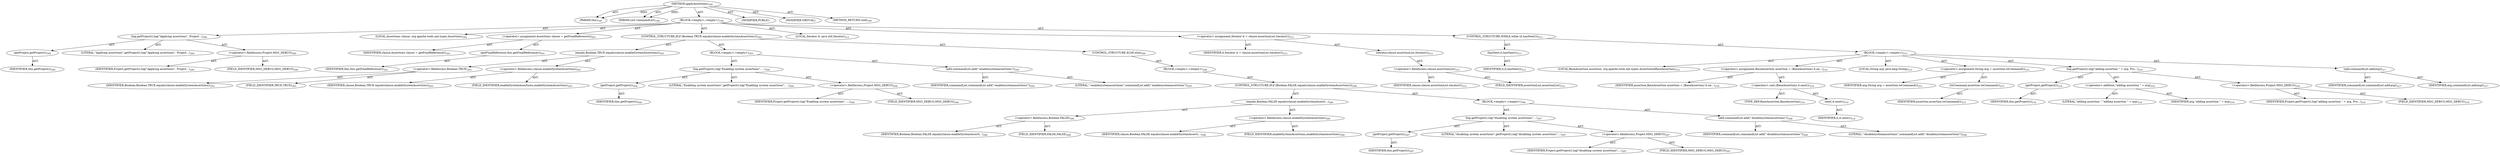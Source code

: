 digraph "applyAssertions" {  
"111669149703" [label = <(METHOD,applyAssertions)<SUB>199</SUB>> ]
"115964116998" [label = <(PARAM,this)<SUB>199</SUB>> ]
"115964117008" [label = <(PARAM,List commandList)<SUB>199</SUB>> ]
"25769803788" [label = <(BLOCK,&lt;empty&gt;,&lt;empty&gt;)<SUB>199</SUB>> ]
"30064771112" [label = <(log,getProject().log(&quot;Applying assertions&quot;, Project...)<SUB>200</SUB>> ]
"30064771113" [label = <(getProject,getProject())<SUB>200</SUB>> ]
"68719476746" [label = <(IDENTIFIER,this,getProject())<SUB>200</SUB>> ]
"90194313223" [label = <(LITERAL,&quot;Applying assertions&quot;,getProject().log(&quot;Applying assertions&quot;, Project...)<SUB>200</SUB>> ]
"30064771114" [label = <(&lt;operator&gt;.fieldAccess,Project.MSG_DEBUG)<SUB>200</SUB>> ]
"68719476783" [label = <(IDENTIFIER,Project,getProject().log(&quot;Applying assertions&quot;, Project...)<SUB>200</SUB>> ]
"55834574855" [label = <(FIELD_IDENTIFIER,MSG_DEBUG,MSG_DEBUG)<SUB>200</SUB>> ]
"94489280515" [label = <(LOCAL,Assertions clause: org.apache.tools.ant.types.Assertions)<SUB>201</SUB>> ]
"30064771115" [label = <(&lt;operator&gt;.assignment,Assertions clause = getFinalReference())<SUB>201</SUB>> ]
"68719476784" [label = <(IDENTIFIER,clause,Assertions clause = getFinalReference())<SUB>201</SUB>> ]
"30064771116" [label = <(getFinalReference,this.getFinalReference())<SUB>201</SUB>> ]
"68719476747" [label = <(IDENTIFIER,this,this.getFinalReference())<SUB>201</SUB>> ]
"47244640260" [label = <(CONTROL_STRUCTURE,IF,if (Boolean.TRUE.equals(clause.enableSystemAssertions)))<SUB>203</SUB>> ]
"30064771117" [label = <(equals,Boolean.TRUE.equals(clause.enableSystemAssertions))<SUB>203</SUB>> ]
"30064771118" [label = <(&lt;operator&gt;.fieldAccess,Boolean.TRUE)<SUB>203</SUB>> ]
"68719476785" [label = <(IDENTIFIER,Boolean,Boolean.TRUE.equals(clause.enableSystemAssertions))<SUB>203</SUB>> ]
"55834574856" [label = <(FIELD_IDENTIFIER,TRUE,TRUE)<SUB>203</SUB>> ]
"30064771119" [label = <(&lt;operator&gt;.fieldAccess,clause.enableSystemAssertions)<SUB>203</SUB>> ]
"68719476786" [label = <(IDENTIFIER,clause,Boolean.TRUE.equals(clause.enableSystemAssertions))<SUB>203</SUB>> ]
"55834574857" [label = <(FIELD_IDENTIFIER,enableSystemAssertions,enableSystemAssertions)<SUB>203</SUB>> ]
"25769803789" [label = <(BLOCK,&lt;empty&gt;,&lt;empty&gt;)<SUB>203</SUB>> ]
"30064771120" [label = <(log,getProject().log(&quot;Enabling system assertions&quot;, ...)<SUB>204</SUB>> ]
"30064771121" [label = <(getProject,getProject())<SUB>204</SUB>> ]
"68719476748" [label = <(IDENTIFIER,this,getProject())<SUB>204</SUB>> ]
"90194313224" [label = <(LITERAL,&quot;Enabling system assertions&quot;,getProject().log(&quot;Enabling system assertions&quot;, ...)<SUB>204</SUB>> ]
"30064771122" [label = <(&lt;operator&gt;.fieldAccess,Project.MSG_DEBUG)<SUB>204</SUB>> ]
"68719476787" [label = <(IDENTIFIER,Project,getProject().log(&quot;Enabling system assertions&quot;, ...)<SUB>204</SUB>> ]
"55834574858" [label = <(FIELD_IDENTIFIER,MSG_DEBUG,MSG_DEBUG)<SUB>204</SUB>> ]
"30064771123" [label = <(add,commandList.add(&quot;-enablesystemassertions&quot;))<SUB>205</SUB>> ]
"68719476788" [label = <(IDENTIFIER,commandList,commandList.add(&quot;-enablesystemassertions&quot;))<SUB>205</SUB>> ]
"90194313225" [label = <(LITERAL,&quot;-enablesystemassertions&quot;,commandList.add(&quot;-enablesystemassertions&quot;))<SUB>205</SUB>> ]
"47244640261" [label = <(CONTROL_STRUCTURE,ELSE,else)<SUB>206</SUB>> ]
"25769803790" [label = <(BLOCK,&lt;empty&gt;,&lt;empty&gt;)<SUB>206</SUB>> ]
"47244640262" [label = <(CONTROL_STRUCTURE,IF,if (Boolean.FALSE.equals(clause.enableSystemAssertions)))<SUB>206</SUB>> ]
"30064771124" [label = <(equals,Boolean.FALSE.equals(clause.enableSystemAsserti...)<SUB>206</SUB>> ]
"30064771125" [label = <(&lt;operator&gt;.fieldAccess,Boolean.FALSE)<SUB>206</SUB>> ]
"68719476789" [label = <(IDENTIFIER,Boolean,Boolean.FALSE.equals(clause.enableSystemAsserti...)<SUB>206</SUB>> ]
"55834574859" [label = <(FIELD_IDENTIFIER,FALSE,FALSE)<SUB>206</SUB>> ]
"30064771126" [label = <(&lt;operator&gt;.fieldAccess,clause.enableSystemAssertions)<SUB>206</SUB>> ]
"68719476790" [label = <(IDENTIFIER,clause,Boolean.FALSE.equals(clause.enableSystemAsserti...)<SUB>206</SUB>> ]
"55834574860" [label = <(FIELD_IDENTIFIER,enableSystemAssertions,enableSystemAssertions)<SUB>206</SUB>> ]
"25769803791" [label = <(BLOCK,&lt;empty&gt;,&lt;empty&gt;)<SUB>206</SUB>> ]
"30064771127" [label = <(log,getProject().log(&quot;disabling system assertions&quot;,...)<SUB>207</SUB>> ]
"30064771128" [label = <(getProject,getProject())<SUB>207</SUB>> ]
"68719476749" [label = <(IDENTIFIER,this,getProject())<SUB>207</SUB>> ]
"90194313226" [label = <(LITERAL,&quot;disabling system assertions&quot;,getProject().log(&quot;disabling system assertions&quot;,...)<SUB>207</SUB>> ]
"30064771129" [label = <(&lt;operator&gt;.fieldAccess,Project.MSG_DEBUG)<SUB>207</SUB>> ]
"68719476791" [label = <(IDENTIFIER,Project,getProject().log(&quot;disabling system assertions&quot;,...)<SUB>207</SUB>> ]
"55834574861" [label = <(FIELD_IDENTIFIER,MSG_DEBUG,MSG_DEBUG)<SUB>207</SUB>> ]
"30064771130" [label = <(add,commandList.add(&quot;-disablesystemassertions&quot;))<SUB>208</SUB>> ]
"68719476792" [label = <(IDENTIFIER,commandList,commandList.add(&quot;-disablesystemassertions&quot;))<SUB>208</SUB>> ]
"90194313227" [label = <(LITERAL,&quot;-disablesystemassertions&quot;,commandList.add(&quot;-disablesystemassertions&quot;))<SUB>208</SUB>> ]
"94489280516" [label = <(LOCAL,Iterator it: java.util.Iterator)<SUB>212</SUB>> ]
"30064771131" [label = <(&lt;operator&gt;.assignment,Iterator it = clause.assertionList.iterator())<SUB>212</SUB>> ]
"68719476793" [label = <(IDENTIFIER,it,Iterator it = clause.assertionList.iterator())<SUB>212</SUB>> ]
"30064771132" [label = <(iterator,clause.assertionList.iterator())<SUB>212</SUB>> ]
"30064771133" [label = <(&lt;operator&gt;.fieldAccess,clause.assertionList)<SUB>212</SUB>> ]
"68719476794" [label = <(IDENTIFIER,clause,clause.assertionList.iterator())<SUB>212</SUB>> ]
"55834574862" [label = <(FIELD_IDENTIFIER,assertionList,assertionList)<SUB>212</SUB>> ]
"47244640263" [label = <(CONTROL_STRUCTURE,WHILE,while (it.hasNext()))<SUB>213</SUB>> ]
"30064771134" [label = <(hasNext,it.hasNext())<SUB>213</SUB>> ]
"68719476795" [label = <(IDENTIFIER,it,it.hasNext())<SUB>213</SUB>> ]
"25769803792" [label = <(BLOCK,&lt;empty&gt;,&lt;empty&gt;)<SUB>213</SUB>> ]
"94489280517" [label = <(LOCAL,BaseAssertion assertion: org.apache.tools.ant.types.Assertions$BaseAssertion)<SUB>214</SUB>> ]
"30064771135" [label = <(&lt;operator&gt;.assignment,BaseAssertion assertion = (BaseAssertion) it.ne...)<SUB>214</SUB>> ]
"68719476796" [label = <(IDENTIFIER,assertion,BaseAssertion assertion = (BaseAssertion) it.ne...)<SUB>214</SUB>> ]
"30064771136" [label = <(&lt;operator&gt;.cast,(BaseAssertion) it.next())<SUB>214</SUB>> ]
"180388626434" [label = <(TYPE_REF,BaseAssertion,BaseAssertion)<SUB>214</SUB>> ]
"30064771137" [label = <(next,it.next())<SUB>214</SUB>> ]
"68719476797" [label = <(IDENTIFIER,it,it.next())<SUB>214</SUB>> ]
"94489280518" [label = <(LOCAL,String arg: java.lang.String)<SUB>215</SUB>> ]
"30064771138" [label = <(&lt;operator&gt;.assignment,String arg = assertion.toCommand())<SUB>215</SUB>> ]
"68719476798" [label = <(IDENTIFIER,arg,String arg = assertion.toCommand())<SUB>215</SUB>> ]
"30064771139" [label = <(toCommand,assertion.toCommand())<SUB>215</SUB>> ]
"68719476799" [label = <(IDENTIFIER,assertion,assertion.toCommand())<SUB>215</SUB>> ]
"30064771140" [label = <(log,getProject().log(&quot;adding assertion &quot; + arg, Pro...)<SUB>216</SUB>> ]
"30064771141" [label = <(getProject,getProject())<SUB>216</SUB>> ]
"68719476750" [label = <(IDENTIFIER,this,getProject())<SUB>216</SUB>> ]
"30064771142" [label = <(&lt;operator&gt;.addition,&quot;adding assertion &quot; + arg)<SUB>216</SUB>> ]
"90194313228" [label = <(LITERAL,&quot;adding assertion &quot;,&quot;adding assertion &quot; + arg)<SUB>216</SUB>> ]
"68719476800" [label = <(IDENTIFIER,arg,&quot;adding assertion &quot; + arg)<SUB>216</SUB>> ]
"30064771143" [label = <(&lt;operator&gt;.fieldAccess,Project.MSG_DEBUG)<SUB>216</SUB>> ]
"68719476801" [label = <(IDENTIFIER,Project,getProject().log(&quot;adding assertion &quot; + arg, Pro...)<SUB>216</SUB>> ]
"55834574863" [label = <(FIELD_IDENTIFIER,MSG_DEBUG,MSG_DEBUG)<SUB>216</SUB>> ]
"30064771144" [label = <(add,commandList.add(arg))<SUB>217</SUB>> ]
"68719476802" [label = <(IDENTIFIER,commandList,commandList.add(arg))<SUB>217</SUB>> ]
"68719476803" [label = <(IDENTIFIER,arg,commandList.add(arg))<SUB>217</SUB>> ]
"133143986192" [label = <(MODIFIER,PUBLIC)> ]
"133143986193" [label = <(MODIFIER,VIRTUAL)> ]
"128849018887" [label = <(METHOD_RETURN,void)<SUB>199</SUB>> ]
  "111669149703" -> "115964116998"  [ label = "AST: "] 
  "111669149703" -> "115964117008"  [ label = "AST: "] 
  "111669149703" -> "25769803788"  [ label = "AST: "] 
  "111669149703" -> "133143986192"  [ label = "AST: "] 
  "111669149703" -> "133143986193"  [ label = "AST: "] 
  "111669149703" -> "128849018887"  [ label = "AST: "] 
  "25769803788" -> "30064771112"  [ label = "AST: "] 
  "25769803788" -> "94489280515"  [ label = "AST: "] 
  "25769803788" -> "30064771115"  [ label = "AST: "] 
  "25769803788" -> "47244640260"  [ label = "AST: "] 
  "25769803788" -> "94489280516"  [ label = "AST: "] 
  "25769803788" -> "30064771131"  [ label = "AST: "] 
  "25769803788" -> "47244640263"  [ label = "AST: "] 
  "30064771112" -> "30064771113"  [ label = "AST: "] 
  "30064771112" -> "90194313223"  [ label = "AST: "] 
  "30064771112" -> "30064771114"  [ label = "AST: "] 
  "30064771113" -> "68719476746"  [ label = "AST: "] 
  "30064771114" -> "68719476783"  [ label = "AST: "] 
  "30064771114" -> "55834574855"  [ label = "AST: "] 
  "30064771115" -> "68719476784"  [ label = "AST: "] 
  "30064771115" -> "30064771116"  [ label = "AST: "] 
  "30064771116" -> "68719476747"  [ label = "AST: "] 
  "47244640260" -> "30064771117"  [ label = "AST: "] 
  "47244640260" -> "25769803789"  [ label = "AST: "] 
  "47244640260" -> "47244640261"  [ label = "AST: "] 
  "30064771117" -> "30064771118"  [ label = "AST: "] 
  "30064771117" -> "30064771119"  [ label = "AST: "] 
  "30064771118" -> "68719476785"  [ label = "AST: "] 
  "30064771118" -> "55834574856"  [ label = "AST: "] 
  "30064771119" -> "68719476786"  [ label = "AST: "] 
  "30064771119" -> "55834574857"  [ label = "AST: "] 
  "25769803789" -> "30064771120"  [ label = "AST: "] 
  "25769803789" -> "30064771123"  [ label = "AST: "] 
  "30064771120" -> "30064771121"  [ label = "AST: "] 
  "30064771120" -> "90194313224"  [ label = "AST: "] 
  "30064771120" -> "30064771122"  [ label = "AST: "] 
  "30064771121" -> "68719476748"  [ label = "AST: "] 
  "30064771122" -> "68719476787"  [ label = "AST: "] 
  "30064771122" -> "55834574858"  [ label = "AST: "] 
  "30064771123" -> "68719476788"  [ label = "AST: "] 
  "30064771123" -> "90194313225"  [ label = "AST: "] 
  "47244640261" -> "25769803790"  [ label = "AST: "] 
  "25769803790" -> "47244640262"  [ label = "AST: "] 
  "47244640262" -> "30064771124"  [ label = "AST: "] 
  "47244640262" -> "25769803791"  [ label = "AST: "] 
  "30064771124" -> "30064771125"  [ label = "AST: "] 
  "30064771124" -> "30064771126"  [ label = "AST: "] 
  "30064771125" -> "68719476789"  [ label = "AST: "] 
  "30064771125" -> "55834574859"  [ label = "AST: "] 
  "30064771126" -> "68719476790"  [ label = "AST: "] 
  "30064771126" -> "55834574860"  [ label = "AST: "] 
  "25769803791" -> "30064771127"  [ label = "AST: "] 
  "25769803791" -> "30064771130"  [ label = "AST: "] 
  "30064771127" -> "30064771128"  [ label = "AST: "] 
  "30064771127" -> "90194313226"  [ label = "AST: "] 
  "30064771127" -> "30064771129"  [ label = "AST: "] 
  "30064771128" -> "68719476749"  [ label = "AST: "] 
  "30064771129" -> "68719476791"  [ label = "AST: "] 
  "30064771129" -> "55834574861"  [ label = "AST: "] 
  "30064771130" -> "68719476792"  [ label = "AST: "] 
  "30064771130" -> "90194313227"  [ label = "AST: "] 
  "30064771131" -> "68719476793"  [ label = "AST: "] 
  "30064771131" -> "30064771132"  [ label = "AST: "] 
  "30064771132" -> "30064771133"  [ label = "AST: "] 
  "30064771133" -> "68719476794"  [ label = "AST: "] 
  "30064771133" -> "55834574862"  [ label = "AST: "] 
  "47244640263" -> "30064771134"  [ label = "AST: "] 
  "47244640263" -> "25769803792"  [ label = "AST: "] 
  "30064771134" -> "68719476795"  [ label = "AST: "] 
  "25769803792" -> "94489280517"  [ label = "AST: "] 
  "25769803792" -> "30064771135"  [ label = "AST: "] 
  "25769803792" -> "94489280518"  [ label = "AST: "] 
  "25769803792" -> "30064771138"  [ label = "AST: "] 
  "25769803792" -> "30064771140"  [ label = "AST: "] 
  "25769803792" -> "30064771144"  [ label = "AST: "] 
  "30064771135" -> "68719476796"  [ label = "AST: "] 
  "30064771135" -> "30064771136"  [ label = "AST: "] 
  "30064771136" -> "180388626434"  [ label = "AST: "] 
  "30064771136" -> "30064771137"  [ label = "AST: "] 
  "30064771137" -> "68719476797"  [ label = "AST: "] 
  "30064771138" -> "68719476798"  [ label = "AST: "] 
  "30064771138" -> "30064771139"  [ label = "AST: "] 
  "30064771139" -> "68719476799"  [ label = "AST: "] 
  "30064771140" -> "30064771141"  [ label = "AST: "] 
  "30064771140" -> "30064771142"  [ label = "AST: "] 
  "30064771140" -> "30064771143"  [ label = "AST: "] 
  "30064771141" -> "68719476750"  [ label = "AST: "] 
  "30064771142" -> "90194313228"  [ label = "AST: "] 
  "30064771142" -> "68719476800"  [ label = "AST: "] 
  "30064771143" -> "68719476801"  [ label = "AST: "] 
  "30064771143" -> "55834574863"  [ label = "AST: "] 
  "30064771144" -> "68719476802"  [ label = "AST: "] 
  "30064771144" -> "68719476803"  [ label = "AST: "] 
  "111669149703" -> "115964116998"  [ label = "DDG: "] 
  "111669149703" -> "115964117008"  [ label = "DDG: "] 
}
